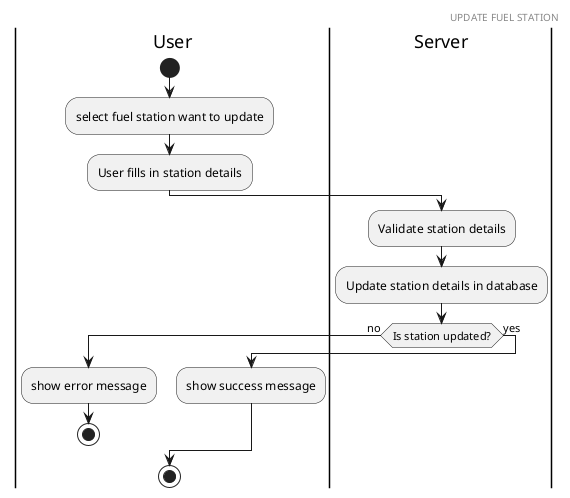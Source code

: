 @startuml UPDATE FUEL STATION

header UPDATE FUEL STATION

|User|
start
:select fuel station want to update;
:User fills in station details;

|Server|
:Validate station details;
:Update station details in database;
if (Is station updated?) then (no)
  |User|
  :show error message;
  stop
else (yes)
  |User|
  :show success message;
endif
stop

@enduml
